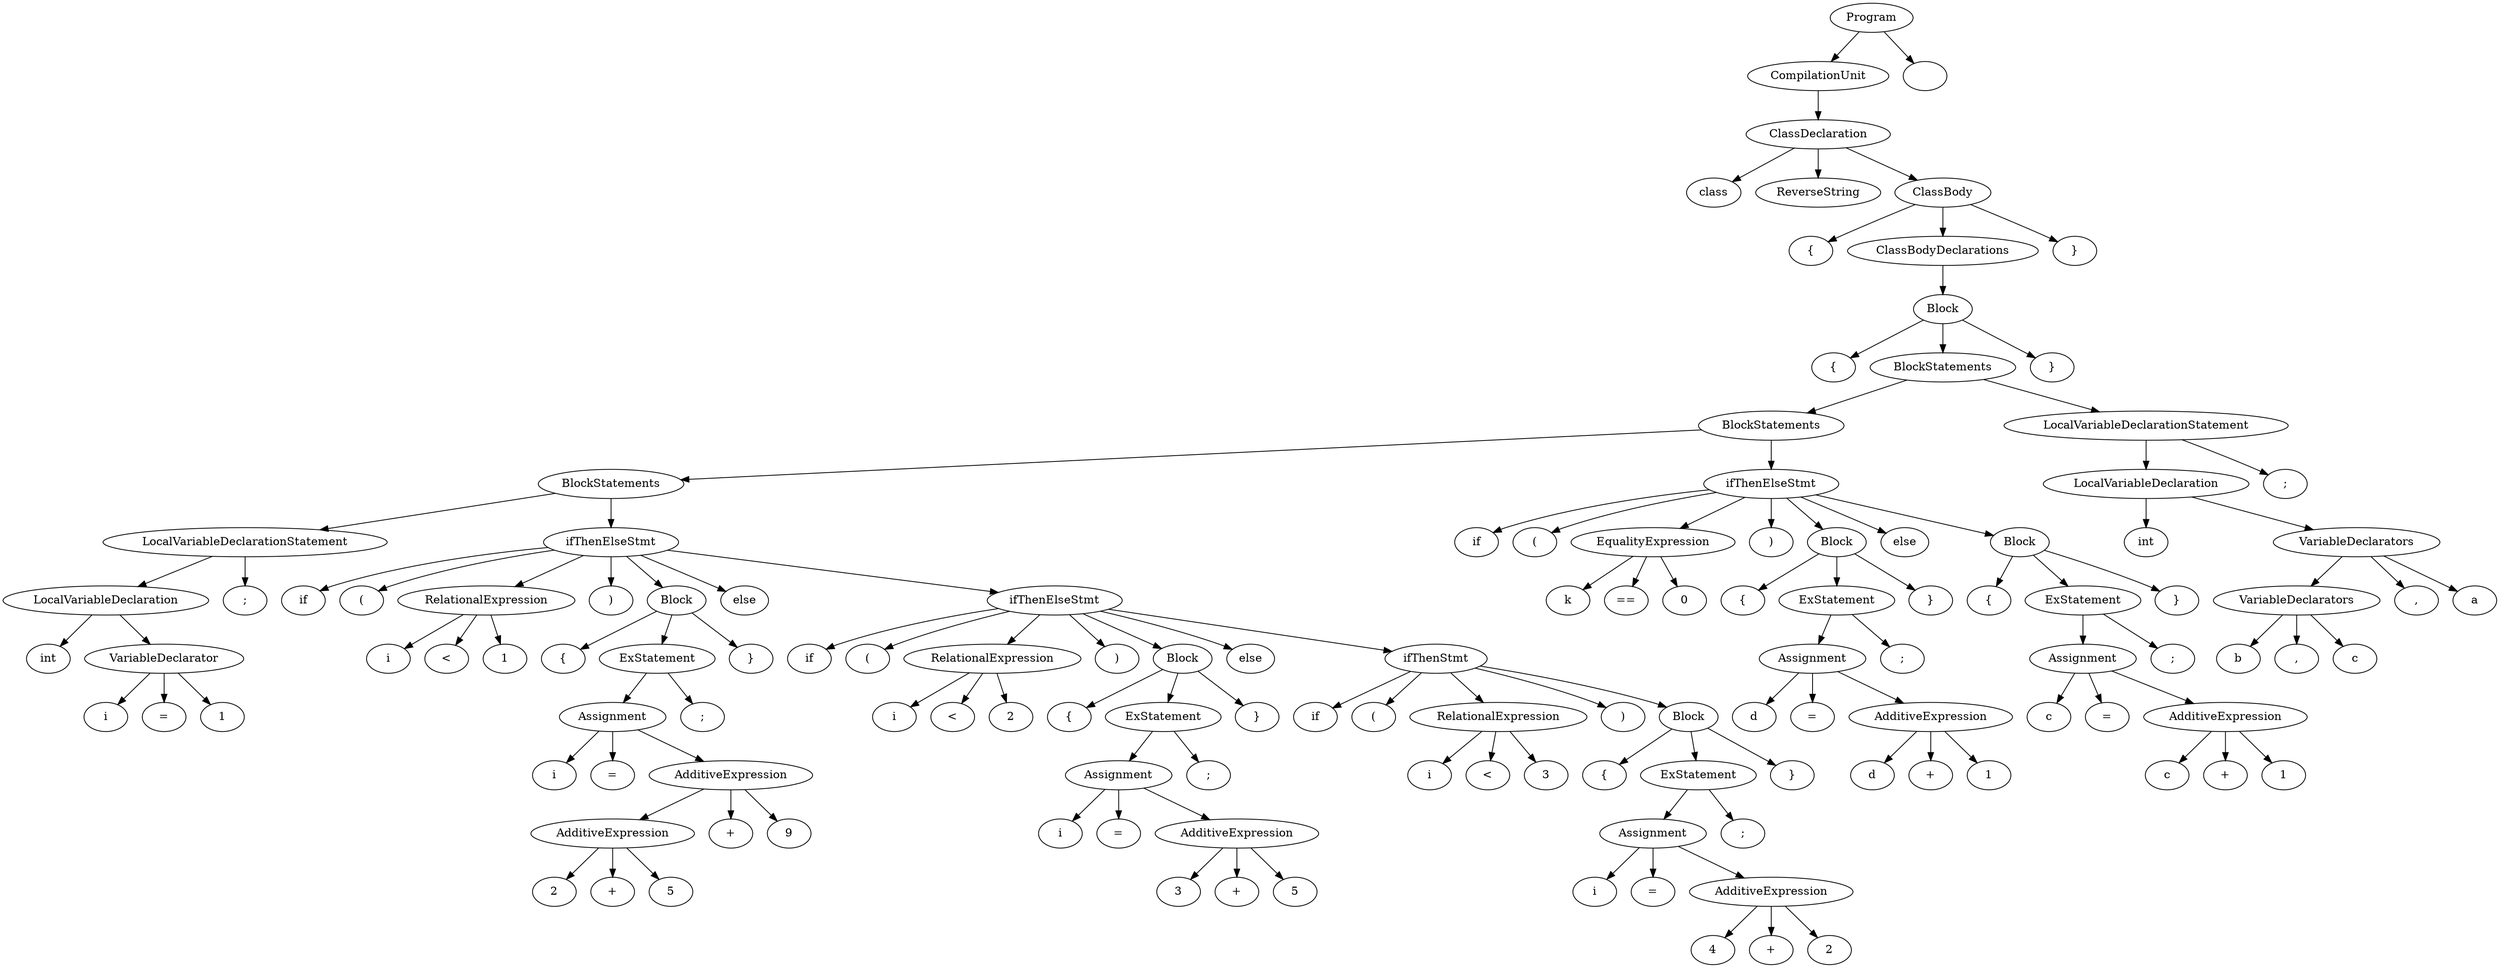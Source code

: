 digraph G {
n1 [label="class"]
n2 [label="ReverseString"]
n3 [label="{"]
n4 [label="{"]
n5 [label="int"]
n6 [label="i"]
n7 [label="="]
n8 [label="1"]
n9 [label="VariableDeclarator"]
n9->n8;
n9->n7;
n9->n6;
n10 [label="LocalVariableDeclaration"]
n10->n9;
n10->n5;
n11 [label=";"]
n12 [label="LocalVariableDeclarationStatement"]
n12->n11;
n12->n10;
n13 [label="if"]
n14 [label="("]
n15 [label="i"]
n16 [label="<"]
n17 [label="1"]
n18 [label="RelationalExpression"]
n18->n17;
n18->n16;
n18->n15;
n19 [label=")"]
n20 [label="{"]
n21 [label="i"]
n22 [label="="]
n23 [label="2"]
n24 [label="+"]
n25 [label="5"]
n26 [label="AdditiveExpression"]
n26->n25;
n26->n24;
n26->n23;
n27 [label="+"]
n28 [label="9"]
n29 [label="AdditiveExpression"]
n29->n28;
n29->n27;
n29->n26;
n30 [label="Assignment"]
n30->n29;
n30->n22;
n30->n21;
n31 [label=";"]
n32 [label="ExStatement"]
n32->n31;
n32->n30;
n33 [label="}"]
n34 [label="Block"]
n34->n33;
n34->n32;
n34->n20;
n35 [label="else"]
n36 [label="if"]
n37 [label="("]
n38 [label="i"]
n39 [label="<"]
n40 [label="2"]
n41 [label="RelationalExpression"]
n41->n40;
n41->n39;
n41->n38;
n42 [label=")"]
n43 [label="{"]
n44 [label="i"]
n45 [label="="]
n46 [label="3"]
n47 [label="+"]
n48 [label="5"]
n49 [label="AdditiveExpression"]
n49->n48;
n49->n47;
n49->n46;
n50 [label="Assignment"]
n50->n49;
n50->n45;
n50->n44;
n51 [label=";"]
n52 [label="ExStatement"]
n52->n51;
n52->n50;
n53 [label="}"]
n54 [label="Block"]
n54->n53;
n54->n52;
n54->n43;
n55 [label="else"]
n56 [label="if"]
n57 [label="("]
n58 [label="i"]
n59 [label="<"]
n60 [label="3"]
n61 [label="RelationalExpression"]
n61->n60;
n61->n59;
n61->n58;
n62 [label=")"]
n63 [label="{"]
n64 [label="i"]
n65 [label="="]
n66 [label="4"]
n67 [label="+"]
n68 [label="2"]
n69 [label="AdditiveExpression"]
n69->n68;
n69->n67;
n69->n66;
n70 [label="Assignment"]
n70->n69;
n70->n65;
n70->n64;
n71 [label=";"]
n72 [label="ExStatement"]
n72->n71;
n72->n70;
n73 [label="}"]
n74 [label="Block"]
n74->n73;
n74->n72;
n74->n63;
n75 [label="ifThenStmt"]
n75->n74;
n75->n62;
n75->n61;
n75->n57;
n75->n56;
n76 [label="ifThenElseStmt"]
n76->n75;
n76->n55;
n76->n54;
n76->n42;
n76->n41;
n76->n37;
n76->n36;
n77 [label="ifThenElseStmt"]
n77->n76;
n77->n35;
n77->n34;
n77->n19;
n77->n18;
n77->n14;
n77->n13;
n78 [label="BlockStatements"]
n78->n77;
n78->n12;
n79 [label="if"]
n80 [label="("]
n81 [label="k"]
n82 [label="=="]
n83 [label="0"]
n84 [label="EqualityExpression"]
n84->n83;
n84->n82;
n84->n81;
n85 [label=")"]
n86 [label="{"]
n87 [label="d"]
n88 [label="="]
n89 [label="d"]
n90 [label="+"]
n91 [label="1"]
n92 [label="AdditiveExpression"]
n92->n91;
n92->n90;
n92->n89;
n93 [label="Assignment"]
n93->n92;
n93->n88;
n93->n87;
n94 [label=";"]
n95 [label="ExStatement"]
n95->n94;
n95->n93;
n96 [label="}"]
n97 [label="Block"]
n97->n96;
n97->n95;
n97->n86;
n98 [label="else"]
n99 [label="{"]
n100 [label="c"]
n101 [label="="]
n102 [label="c"]
n103 [label="+"]
n104 [label="1"]
n105 [label="AdditiveExpression"]
n105->n104;
n105->n103;
n105->n102;
n106 [label="Assignment"]
n106->n105;
n106->n101;
n106->n100;
n107 [label=";"]
n108 [label="ExStatement"]
n108->n107;
n108->n106;
n109 [label="}"]
n110 [label="Block"]
n110->n109;
n110->n108;
n110->n99;
n111 [label="ifThenElseStmt"]
n111->n110;
n111->n98;
n111->n97;
n111->n85;
n111->n84;
n111->n80;
n111->n79;
n112 [label="BlockStatements"]
n112->n111;
n112->n78;
n113 [label="int"]
n114 [label="b"]
n115 [label=","]
n116 [label="c"]
n117 [label="VariableDeclarators"]
n117->n116;
n117->n115;
n117->n114;
n118 [label=","]
n119 [label="a"]
n120 [label="VariableDeclarators"]
n120->n119;
n120->n118;
n120->n117;
n121 [label="LocalVariableDeclaration"]
n121->n120;
n121->n113;
n122 [label=";"]
n123 [label="LocalVariableDeclarationStatement"]
n123->n122;
n123->n121;
n124 [label="BlockStatements"]
n124->n123;
n124->n112;
n125 [label="}"]
n126 [label="Block"]
n126->n125;
n126->n124;
n126->n4;
n127 [label="ClassBodyDeclarations"]
n127->n126;
n128 [label="}"]
n129 [label="ClassBody"]
n129->n128;
n129->n127;
n129->n3;
n130 [label="ClassDeclaration"]
n130->n129;
n130->n2;
n130->n1;
n131 [label="CompilationUnit"]
n131->n130;
n132 [label="Program"]
n132->n133;
n132->n131;
n133 [label=""]
}
